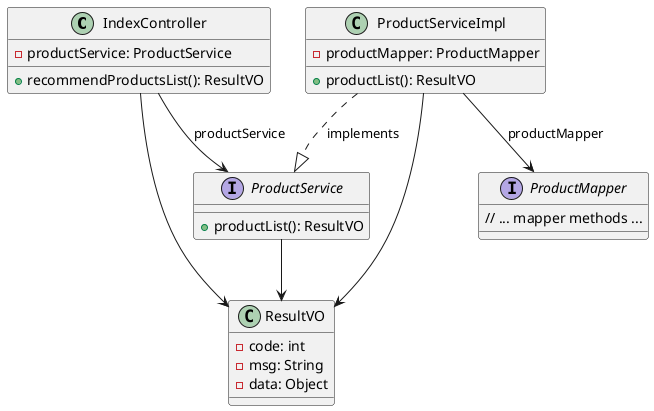 @startuml

class IndexController {
    - productService: ProductService
    + recommendProductsList(): ResultVO
}

interface ProductService {
    + productList(): ResultVO
}

class ProductServiceImpl {
    - productMapper: ProductMapper
    + productList(): ResultVO
}

interface ProductMapper {
    // ... mapper methods ...
}

class ResultVO {
    - code: int
    - msg: String
    - data: Object
}

IndexController --> ProductService : productService
IndexController --> ResultVO
ProductService --> ResultVO
ProductServiceImpl ..|> ProductService : implements
ProductServiceImpl --> ProductMapper : productMapper
ProductServiceImpl --> ResultVO

@enduml
